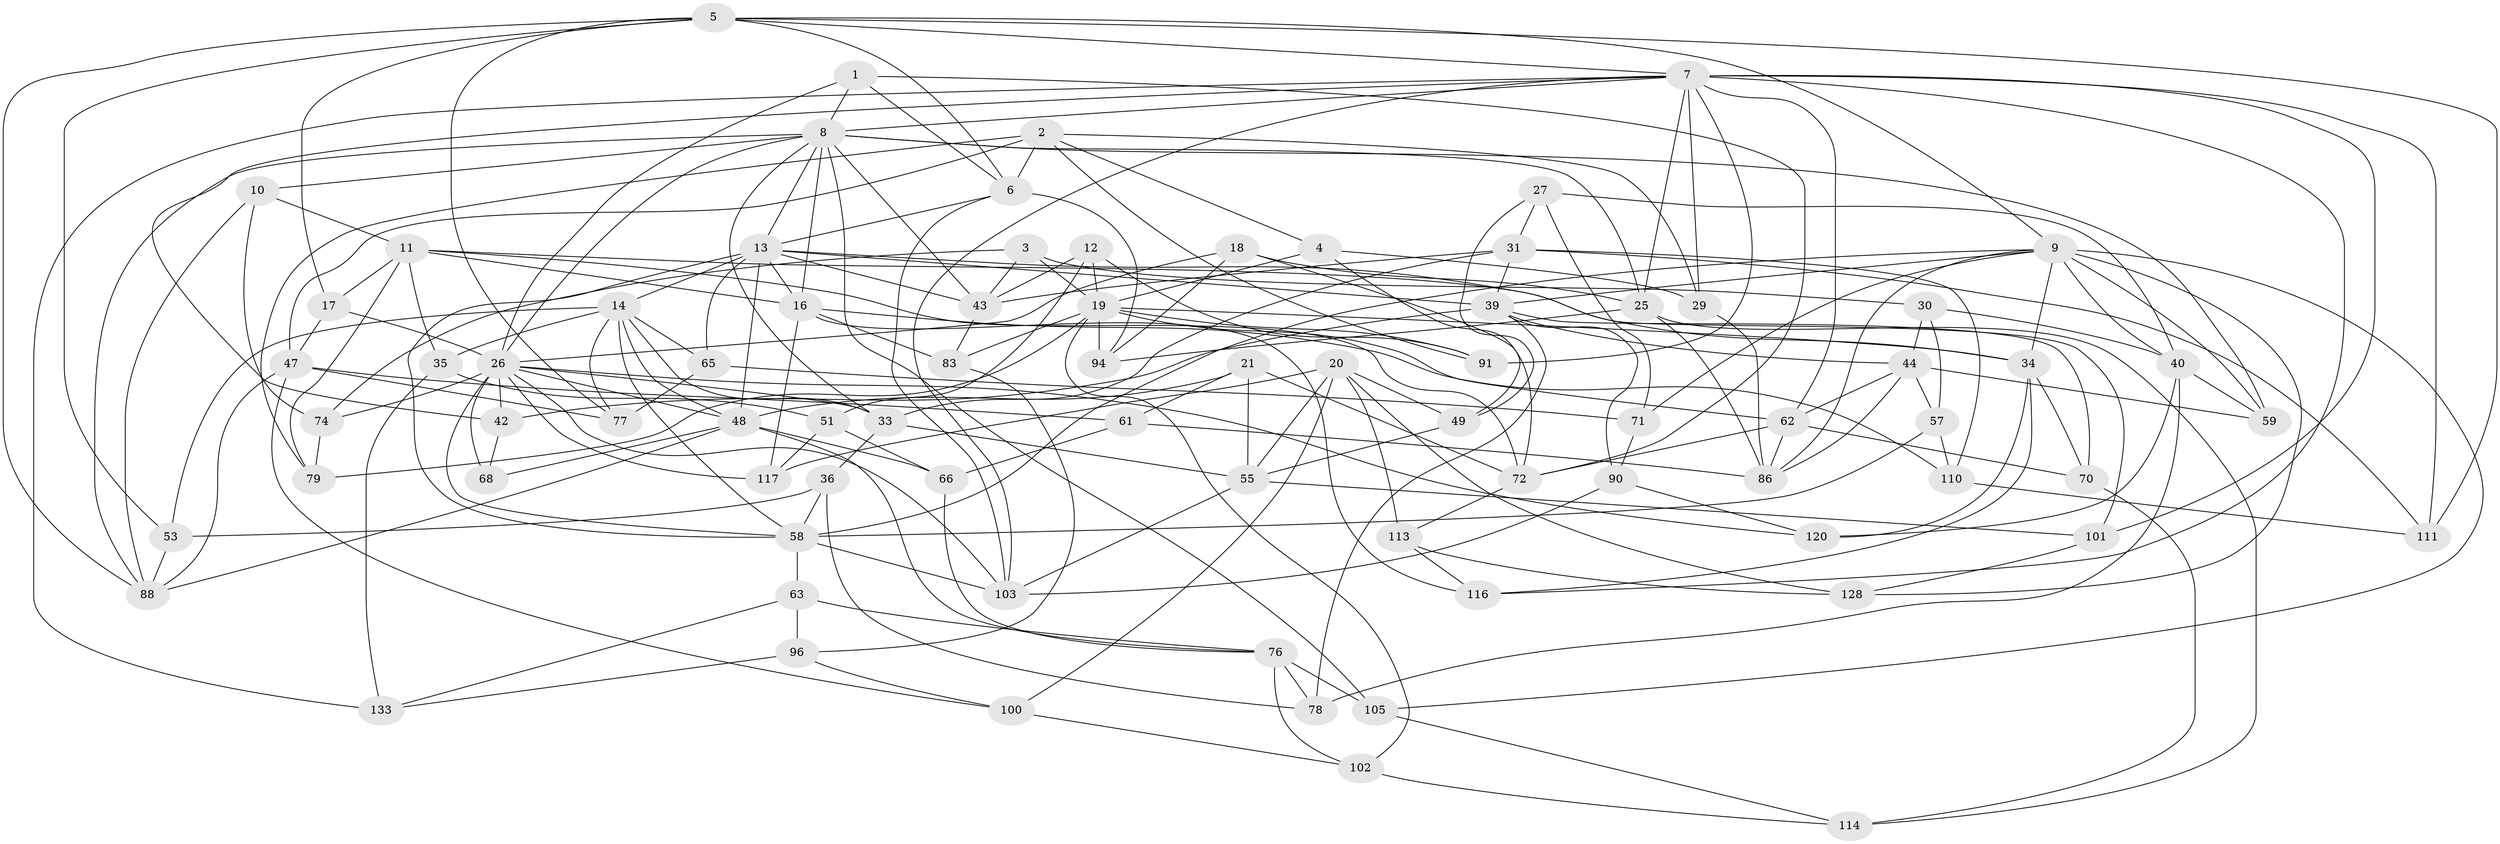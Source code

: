 // original degree distribution, {4: 1.0}
// Generated by graph-tools (version 1.1) at 2025/20/03/04/25 18:20:39]
// undirected, 79 vertices, 210 edges
graph export_dot {
graph [start="1"]
  node [color=gray90,style=filled];
  1;
  2 [super="+22"];
  3;
  4;
  5 [super="+23"];
  6 [super="+85"];
  7 [super="+124+15"];
  8 [super="+24+54"];
  9 [super="+50+81+127"];
  10;
  11 [super="+99"];
  12;
  13 [super="+37+118"];
  14 [super="+28"];
  16 [super="+98+45"];
  17;
  18;
  19 [super="+41"];
  20 [super="+75"];
  21;
  25 [super="+56"];
  26 [super="+64+46"];
  27;
  29;
  30;
  31 [super="+87"];
  33 [super="+106"];
  34 [super="+112"];
  35;
  36;
  39 [super="+108"];
  40 [super="+130"];
  42;
  43 [super="+69"];
  44 [super="+125"];
  47 [super="+93"];
  48 [super="+67"];
  49;
  51;
  53;
  55 [super="+121"];
  57;
  58 [super="+89"];
  59;
  61;
  62 [super="+109"];
  63;
  65;
  66;
  68;
  70;
  71;
  72 [super="+131"];
  74;
  76 [super="+92"];
  77;
  78;
  79;
  83;
  86 [super="+115"];
  88 [super="+107"];
  90;
  91;
  94;
  96;
  100;
  101;
  102;
  103 [super="+122"];
  105;
  110;
  111;
  113;
  114;
  116;
  117;
  120;
  128;
  133;
  1 -- 8;
  1 -- 72;
  1 -- 6;
  1 -- 26;
  2 -- 4;
  2 -- 91;
  2 -- 6;
  2 -- 47;
  2 -- 29;
  2 -- 79;
  3 -- 30;
  3 -- 19;
  3 -- 74;
  3 -- 43;
  4 -- 29;
  4 -- 49;
  4 -- 19;
  5 -- 17;
  5 -- 53;
  5 -- 6;
  5 -- 88;
  5 -- 111;
  5 -- 77;
  5 -- 9;
  5 -- 7;
  6 -- 94;
  6 -- 103;
  6 -- 13;
  7 -- 111;
  7 -- 116;
  7 -- 101;
  7 -- 133;
  7 -- 8;
  7 -- 91;
  7 -- 25;
  7 -- 42;
  7 -- 29;
  7 -- 103;
  7 -- 62;
  8 -- 105;
  8 -- 43;
  8 -- 59;
  8 -- 25;
  8 -- 88;
  8 -- 10;
  8 -- 33;
  8 -- 13;
  8 -- 16;
  8 -- 26;
  9 -- 105;
  9 -- 86;
  9 -- 71;
  9 -- 39;
  9 -- 40;
  9 -- 59;
  9 -- 128;
  9 -- 58;
  9 -- 34;
  10 -- 74;
  10 -- 11;
  10 -- 88;
  11 -- 101;
  11 -- 17;
  11 -- 72;
  11 -- 35;
  11 -- 79;
  11 -- 16 [weight=2];
  12 -- 91;
  12 -- 51;
  12 -- 43;
  12 -- 19;
  13 -- 39;
  13 -- 43;
  13 -- 48;
  13 -- 65;
  13 -- 34;
  13 -- 16;
  13 -- 14;
  13 -- 58;
  14 -- 65;
  14 -- 48;
  14 -- 33;
  14 -- 35;
  14 -- 53;
  14 -- 77;
  14 -- 58;
  16 -- 83;
  16 -- 116;
  16 -- 117;
  16 -- 110;
  17 -- 47;
  17 -- 26;
  18 -- 94;
  18 -- 25;
  18 -- 72;
  18 -- 26;
  19 -- 62;
  19 -- 34;
  19 -- 102;
  19 -- 79;
  19 -- 83;
  19 -- 91;
  19 -- 94;
  20 -- 113;
  20 -- 117;
  20 -- 100;
  20 -- 128;
  20 -- 49;
  20 -- 55;
  21 -- 61;
  21 -- 72;
  21 -- 48;
  21 -- 55;
  25 -- 86;
  25 -- 94;
  25 -- 114;
  26 -- 33;
  26 -- 74;
  26 -- 48;
  26 -- 58;
  26 -- 68 [weight=2];
  26 -- 120;
  26 -- 117;
  26 -- 103;
  26 -- 42;
  27 -- 71;
  27 -- 49;
  27 -- 31;
  27 -- 40;
  29 -- 86;
  30 -- 57;
  30 -- 40;
  30 -- 44;
  31 -- 39;
  31 -- 33;
  31 -- 111;
  31 -- 110;
  31 -- 43;
  33 -- 36;
  33 -- 55;
  34 -- 120;
  34 -- 116;
  34 -- 70;
  35 -- 51;
  35 -- 133;
  36 -- 53;
  36 -- 78;
  36 -- 58;
  39 -- 70;
  39 -- 90;
  39 -- 42;
  39 -- 78;
  39 -- 44;
  40 -- 59;
  40 -- 78;
  40 -- 120;
  42 -- 68;
  43 -- 83;
  44 -- 57;
  44 -- 59;
  44 -- 86;
  44 -- 62;
  47 -- 88;
  47 -- 61;
  47 -- 100;
  47 -- 77;
  48 -- 66;
  48 -- 68;
  48 -- 88;
  48 -- 76;
  49 -- 55;
  51 -- 66;
  51 -- 117;
  53 -- 88;
  55 -- 103;
  55 -- 101;
  57 -- 110;
  57 -- 58;
  58 -- 103;
  58 -- 63;
  61 -- 86;
  61 -- 66;
  62 -- 70;
  62 -- 72;
  62 -- 86;
  63 -- 133;
  63 -- 96;
  63 -- 76;
  65 -- 77;
  65 -- 71;
  66 -- 76;
  70 -- 114;
  71 -- 90;
  72 -- 113;
  74 -- 79;
  76 -- 78;
  76 -- 102;
  76 -- 105;
  83 -- 96;
  90 -- 103;
  90 -- 120;
  96 -- 133;
  96 -- 100;
  100 -- 102;
  101 -- 128;
  102 -- 114;
  105 -- 114;
  110 -- 111;
  113 -- 128;
  113 -- 116;
}
